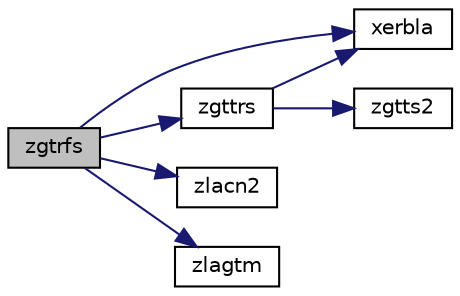 digraph "zgtrfs"
{
 // LATEX_PDF_SIZE
  edge [fontname="Helvetica",fontsize="10",labelfontname="Helvetica",labelfontsize="10"];
  node [fontname="Helvetica",fontsize="10",shape=record];
  rankdir="LR";
  Node1 [label="zgtrfs",height=0.2,width=0.4,color="black", fillcolor="grey75", style="filled", fontcolor="black",tooltip="ZGTRFS"];
  Node1 -> Node2 [color="midnightblue",fontsize="10",style="solid",fontname="Helvetica"];
  Node2 [label="xerbla",height=0.2,width=0.4,color="black", fillcolor="white", style="filled",URL="$xerbla_8f.html#a377ee61015baf8dea7770b3a404b1c07",tooltip="XERBLA"];
  Node1 -> Node3 [color="midnightblue",fontsize="10",style="solid",fontname="Helvetica"];
  Node3 [label="zgttrs",height=0.2,width=0.4,color="black", fillcolor="white", style="filled",URL="$zgttrs_8f.html#a5435936793916e289edd3a7322e770de",tooltip="ZGTTRS"];
  Node3 -> Node2 [color="midnightblue",fontsize="10",style="solid",fontname="Helvetica"];
  Node3 -> Node4 [color="midnightblue",fontsize="10",style="solid",fontname="Helvetica"];
  Node4 [label="zgtts2",height=0.2,width=0.4,color="black", fillcolor="white", style="filled",URL="$zgtts2_8f.html#a11d60b5dc29a0f78c56fea7e602ae5b7",tooltip="ZGTTS2 solves a system of linear equations with a tridiagonal matrix using the LU factorization compu..."];
  Node1 -> Node5 [color="midnightblue",fontsize="10",style="solid",fontname="Helvetica"];
  Node5 [label="zlacn2",height=0.2,width=0.4,color="black", fillcolor="white", style="filled",URL="$zlacn2_8f.html#a0fbe7a858e42dcf07db12aa892a9e513",tooltip="ZLACN2 estimates the 1-norm of a square matrix, using reverse communication for evaluating matrix-vec..."];
  Node1 -> Node6 [color="midnightblue",fontsize="10",style="solid",fontname="Helvetica"];
  Node6 [label="zlagtm",height=0.2,width=0.4,color="black", fillcolor="white", style="filled",URL="$zlagtm_8f.html#ae43681df271de49fc4fcac3c2287d6b1",tooltip="ZLAGTM performs a matrix-matrix product of the form C = αAB+βC, where A is a tridiagonal matrix,..."];
}
